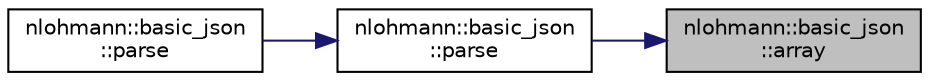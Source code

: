 digraph "nlohmann::basic_json::array"
{
 // LATEX_PDF_SIZE
  edge [fontname="Helvetica",fontsize="10",labelfontname="Helvetica",labelfontsize="10"];
  node [fontname="Helvetica",fontsize="10",shape=record];
  rankdir="RL";
  Node30 [label="nlohmann::basic_json\l::array",height=0.2,width=0.4,color="black", fillcolor="grey75", style="filled", fontcolor="black",tooltip="explicitly create an array from an initializer list"];
  Node30 -> Node31 [dir="back",color="midnightblue",fontsize="10",style="solid"];
  Node31 [label="nlohmann::basic_json\l::parse",height=0.2,width=0.4,color="black", fillcolor="white", style="filled",URL="$classnlohmann_1_1basic__json.html#a86f339e8449cce96b89e86635a7d389e",tooltip="deserialize from an array"];
  Node31 -> Node32 [dir="back",color="midnightblue",fontsize="10",style="solid"];
  Node32 [label="nlohmann::basic_json\l::parse",height=0.2,width=0.4,color="black", fillcolor="white", style="filled",URL="$classnlohmann_1_1basic__json.html#ab275a3e00a40189e96d244de6c8f311a",tooltip="deserialize from string literal"];
}
